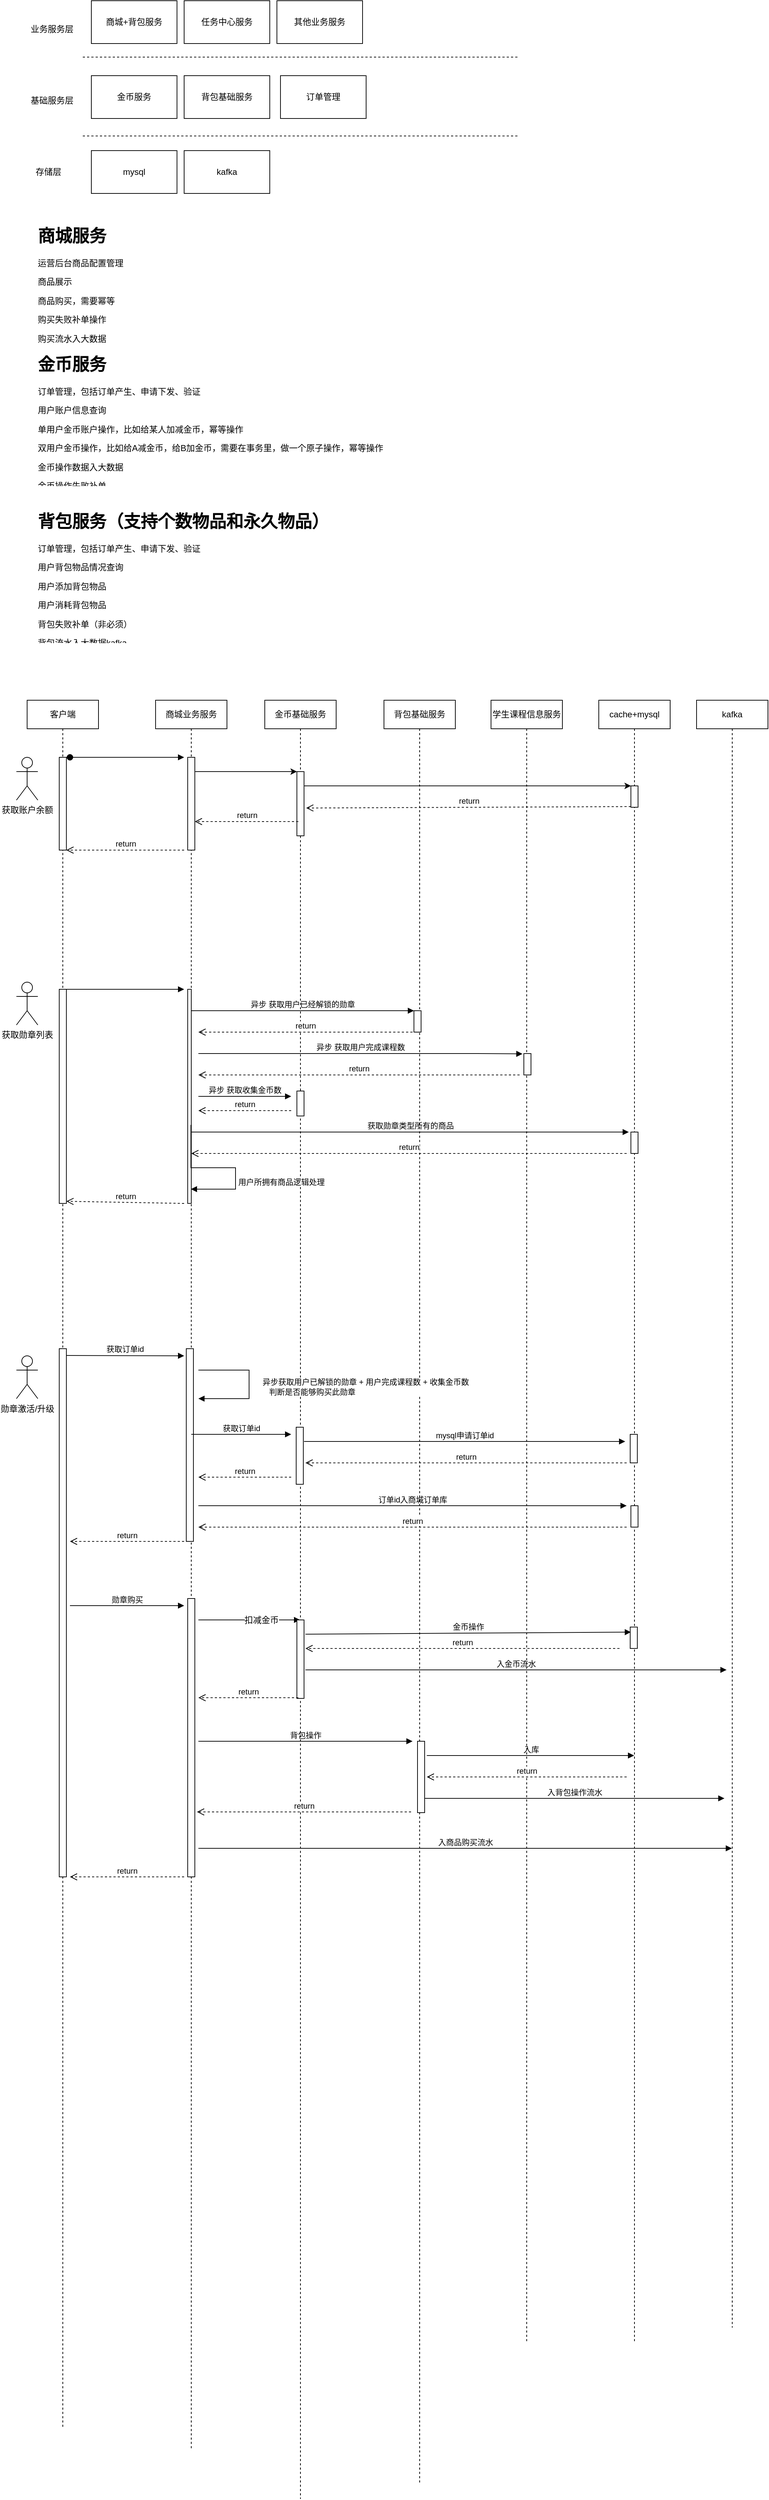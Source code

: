 <mxfile version="10.6.7" type="github"><diagram id="Jo1-Ku6HpwBgavtEXRWx" name="Page-1"><mxGraphModel dx="2258" dy="796" grid="1" gridSize="10" guides="1" tooltips="1" connect="1" arrows="1" fold="1" page="1" pageScale="1" pageWidth="827" pageHeight="1169" math="0" shadow="0"><root><mxCell id="0"/><mxCell id="1" parent="0"/><mxCell id="JztJerfm16Y7FvsG_e-f-1" value="商城+背包服务" style="rounded=0;whiteSpace=wrap;html=1;" parent="1" vertex="1"><mxGeometry x="120" y="280" width="120" height="60" as="geometry"/></mxCell><mxCell id="JztJerfm16Y7FvsG_e-f-9" value="任务中心服务" style="rounded=0;whiteSpace=wrap;html=1;" parent="1" vertex="1"><mxGeometry x="250" y="280" width="120" height="60" as="geometry"/></mxCell><mxCell id="JztJerfm16Y7FvsG_e-f-14" value="订单管理" style="rounded=0;whiteSpace=wrap;html=1;" parent="1" vertex="1"><mxGeometry x="385" y="385" width="120" height="60" as="geometry"/></mxCell><mxCell id="JztJerfm16Y7FvsG_e-f-16" value="kafka" style="rounded=0;whiteSpace=wrap;html=1;" parent="1" vertex="1"><mxGeometry x="250" y="490" width="120" height="60" as="geometry"/></mxCell><mxCell id="JztJerfm16Y7FvsG_e-f-17" value="mysql" style="rounded=0;whiteSpace=wrap;html=1;" parent="1" vertex="1"><mxGeometry x="120" y="490" width="120" height="60" as="geometry"/></mxCell><mxCell id="JztJerfm16Y7FvsG_e-f-19" value="其他业务服务" style="rounded=0;whiteSpace=wrap;html=1;" parent="1" vertex="1"><mxGeometry x="380" y="280" width="120" height="60" as="geometry"/></mxCell><mxCell id="JztJerfm16Y7FvsG_e-f-21" value="" style="endArrow=none;dashed=1;html=1;" parent="1" edge="1"><mxGeometry width="50" height="50" relative="1" as="geometry"><mxPoint x="108" y="359" as="sourcePoint"/><mxPoint x="718" y="359" as="targetPoint"/></mxGeometry></mxCell><mxCell id="JztJerfm16Y7FvsG_e-f-22" value="" style="endArrow=none;dashed=1;html=1;" parent="1" edge="1"><mxGeometry width="50" height="50" relative="1" as="geometry"><mxPoint x="108" y="469.5" as="sourcePoint"/><mxPoint x="718" y="469.5" as="targetPoint"/></mxGeometry></mxCell><mxCell id="JztJerfm16Y7FvsG_e-f-23" value="业务服务层" style="text;html=1;strokeColor=none;fillColor=none;align=center;verticalAlign=middle;whiteSpace=wrap;rounded=0;" parent="1" vertex="1"><mxGeometry x="30" y="310" width="70" height="20" as="geometry"/></mxCell><mxCell id="JztJerfm16Y7FvsG_e-f-24" value="基础服务层" style="text;html=1;strokeColor=none;fillColor=none;align=center;verticalAlign=middle;whiteSpace=wrap;rounded=0;" parent="1" vertex="1"><mxGeometry x="30" y="410" width="70" height="20" as="geometry"/></mxCell><mxCell id="JztJerfm16Y7FvsG_e-f-25" value="存储层" style="text;html=1;strokeColor=none;fillColor=none;align=center;verticalAlign=middle;whiteSpace=wrap;rounded=0;" parent="1" vertex="1"><mxGeometry x="40" y="510" width="40" height="20" as="geometry"/></mxCell><mxCell id="JztJerfm16Y7FvsG_e-f-26" value="金币服务" style="rounded=0;whiteSpace=wrap;html=1;" parent="1" vertex="1"><mxGeometry x="120" y="385" width="120" height="60" as="geometry"/></mxCell><mxCell id="JztJerfm16Y7FvsG_e-f-27" value="背包基础服务" style="rounded=0;whiteSpace=wrap;html=1;" parent="1" vertex="1"><mxGeometry x="250" y="385" width="120" height="60" as="geometry"/></mxCell><mxCell id="JztJerfm16Y7FvsG_e-f-28" value="&lt;h1&gt;商城服务&lt;/h1&gt;&lt;p&gt;运营后台商品配置管理&lt;/p&gt;&lt;p&gt;商品展示&lt;/p&gt;&lt;p&gt;&lt;span&gt;商品购买，需要幂等&lt;/span&gt;&lt;br&gt;&lt;/p&gt;&lt;p&gt;购买失败补单操作&lt;/p&gt;&lt;p&gt;购买流水入大数据&lt;/p&gt;" style="text;html=1;strokeColor=none;fillColor=none;spacing=5;spacingTop=-20;whiteSpace=wrap;overflow=hidden;rounded=0;" parent="1" vertex="1"><mxGeometry x="40" y="590" width="690" height="180" as="geometry"/></mxCell><mxCell id="JztJerfm16Y7FvsG_e-f-29" value="&lt;h1&gt;金币服务&lt;/h1&gt;&lt;p&gt;订单管理，包括订单产生、申请下发、验证&lt;/p&gt;&lt;p&gt;用户账户信息查询&lt;/p&gt;&lt;p&gt;单用户金币账户操作，比如给某人加减金币，幂等操作&lt;/p&gt;&lt;p&gt;&lt;span&gt;双用户金币操作，比如给A减金币，给B加金币，需要在事务里，做一个原子操作，幂等操作&amp;nbsp;&lt;/span&gt;&lt;/p&gt;&lt;p&gt;金币操作数据入大数据&lt;/p&gt;&lt;p&gt;金币操作失败补单&lt;/p&gt;" style="text;html=1;strokeColor=none;fillColor=none;spacing=5;spacingTop=-20;whiteSpace=wrap;overflow=hidden;rounded=0;" parent="1" vertex="1"><mxGeometry x="40" y="770" width="690" height="190" as="geometry"/></mxCell><mxCell id="JztJerfm16Y7FvsG_e-f-30" value="&lt;h1&gt;背包服务（支持个数物品和永久物品）&lt;/h1&gt;&lt;p&gt;订单管理，包括订单产生、申请下发、验证&lt;/p&gt;&lt;p&gt;用户背包物品情况查询&lt;/p&gt;&lt;p&gt;用户添加背包物品&lt;/p&gt;&lt;p&gt;用户消耗背包物品&lt;/p&gt;&lt;p&gt;背包失败补单（非必须）&lt;/p&gt;&lt;p&gt;背包流水入大数据kafka&lt;/p&gt;&lt;p&gt;&lt;br&gt;&lt;/p&gt;&lt;p&gt;&lt;br&gt;&lt;/p&gt;&lt;p&gt;&lt;br&gt;&lt;/p&gt;&lt;p&gt;&lt;br&gt;&lt;/p&gt;&lt;p&gt;&lt;br&gt;&lt;/p&gt;" style="text;html=1;strokeColor=none;fillColor=none;spacing=5;spacingTop=-20;whiteSpace=wrap;overflow=hidden;rounded=0;" parent="1" vertex="1"><mxGeometry x="40" y="990" width="690" height="190" as="geometry"/></mxCell><mxCell id="2O02HmC3KdekM-h6w7u2-1" value="商城业务服务" style="shape=umlLifeline;perimeter=lifelinePerimeter;whiteSpace=wrap;html=1;container=1;collapsible=0;recursiveResize=0;outlineConnect=0;" vertex="1" parent="1"><mxGeometry x="210" y="1260" width="100" height="2450" as="geometry"/></mxCell><mxCell id="2O02HmC3KdekM-h6w7u2-13" value="" style="html=1;points=[];perimeter=orthogonalPerimeter;" vertex="1" parent="2O02HmC3KdekM-h6w7u2-1"><mxGeometry x="45" y="80" width="10" height="130" as="geometry"/></mxCell><mxCell id="2O02HmC3KdekM-h6w7u2-42" value="" style="html=1;points=[];perimeter=orthogonalPerimeter;" vertex="1" parent="2O02HmC3KdekM-h6w7u2-1"><mxGeometry x="45" y="405" width="5" height="300" as="geometry"/></mxCell><mxCell id="2O02HmC3KdekM-h6w7u2-47" value="异步 获取用户已经解锁的勋章" style="html=1;verticalAlign=bottom;endArrow=block;" edge="1" parent="2O02HmC3KdekM-h6w7u2-1" target="2O02HmC3KdekM-h6w7u2-43"><mxGeometry width="80" relative="1" as="geometry"><mxPoint x="50" y="435" as="sourcePoint"/><mxPoint x="130" y="435" as="targetPoint"/></mxGeometry></mxCell><mxCell id="2O02HmC3KdekM-h6w7u2-53" value="异步 获取用户完成课程数" style="html=1;verticalAlign=bottom;endArrow=block;entryX=-0.2;entryY=0.017;entryDx=0;entryDy=0;entryPerimeter=0;" edge="1" parent="2O02HmC3KdekM-h6w7u2-1" target="2O02HmC3KdekM-h6w7u2-49"><mxGeometry width="80" relative="1" as="geometry"><mxPoint x="60" y="495" as="sourcePoint"/><mxPoint x="140" y="495" as="targetPoint"/><Array as="points"><mxPoint x="460" y="495"/></Array></mxGeometry></mxCell><mxCell id="2O02HmC3KdekM-h6w7u2-55" value="异步 获取收集金币数" style="html=1;verticalAlign=bottom;endArrow=block;" edge="1" parent="2O02HmC3KdekM-h6w7u2-1"><mxGeometry width="80" relative="1" as="geometry"><mxPoint x="60" y="555" as="sourcePoint"/><mxPoint x="190" y="555" as="targetPoint"/></mxGeometry></mxCell><mxCell id="2O02HmC3KdekM-h6w7u2-64" value="获取勋章类型所有的商品" style="html=1;verticalAlign=bottom;endArrow=block;" edge="1" parent="2O02HmC3KdekM-h6w7u2-1"><mxGeometry width="80" relative="1" as="geometry"><mxPoint x="50" y="605" as="sourcePoint"/><mxPoint x="663" y="605" as="targetPoint"/></mxGeometry></mxCell><mxCell id="2O02HmC3KdekM-h6w7u2-74" value="" style="html=1;points=[];perimeter=orthogonalPerimeter;" vertex="1" parent="2O02HmC3KdekM-h6w7u2-1"><mxGeometry x="43" y="908.5" width="10" height="270" as="geometry"/></mxCell><mxCell id="2O02HmC3KdekM-h6w7u2-84" value="获取订单id" style="html=1;verticalAlign=bottom;endArrow=block;" edge="1" parent="2O02HmC3KdekM-h6w7u2-1"><mxGeometry width="80" relative="1" as="geometry"><mxPoint x="50" y="1028.5" as="sourcePoint"/><mxPoint x="190" y="1028.5" as="targetPoint"/></mxGeometry></mxCell><mxCell id="2O02HmC3KdekM-h6w7u2-88" value="" style="html=1;points=[];perimeter=orthogonalPerimeter;" vertex="1" parent="2O02HmC3KdekM-h6w7u2-1"><mxGeometry x="45" y="1258.5" width="10" height="390" as="geometry"/></mxCell><mxCell id="2O02HmC3KdekM-h6w7u2-90" value="" style="html=1;verticalAlign=bottom;endArrow=block;" edge="1" parent="2O02HmC3KdekM-h6w7u2-1"><mxGeometry x="-0.018" y="20" width="80" relative="1" as="geometry"><mxPoint x="60" y="1288.5" as="sourcePoint"/><mxPoint x="202.5" y="1288.5" as="targetPoint"/><Array as="points"><mxPoint x="130" y="1288.5"/></Array><mxPoint as="offset"/></mxGeometry></mxCell><mxCell id="2O02HmC3KdekM-h6w7u2-108" value="扣减金币" style="text;html=1;resizable=0;points=[];align=center;verticalAlign=middle;labelBackgroundColor=#ffffff;" vertex="1" connectable="0" parent="2O02HmC3KdekM-h6w7u2-90"><mxGeometry x="0.235" relative="1" as="geometry"><mxPoint as="offset"/></mxGeometry></mxCell><mxCell id="2O02HmC3KdekM-h6w7u2-100" value="订单id入商城订单库" style="html=1;verticalAlign=bottom;endArrow=block;" edge="1" parent="2O02HmC3KdekM-h6w7u2-1"><mxGeometry width="80" relative="1" as="geometry"><mxPoint x="60" y="1128.5" as="sourcePoint"/><mxPoint x="660" y="1128.5" as="targetPoint"/></mxGeometry></mxCell><mxCell id="2O02HmC3KdekM-h6w7u2-117" value="背包操作" style="html=1;verticalAlign=bottom;endArrow=block;" edge="1" parent="2O02HmC3KdekM-h6w7u2-1"><mxGeometry width="80" relative="1" as="geometry"><mxPoint x="60" y="1458.5" as="sourcePoint"/><mxPoint x="360" y="1458.5" as="targetPoint"/></mxGeometry></mxCell><mxCell id="2O02HmC3KdekM-h6w7u2-122" value="入商品购买流水" style="html=1;verticalAlign=bottom;endArrow=block;" edge="1" parent="2O02HmC3KdekM-h6w7u2-1"><mxGeometry width="80" relative="1" as="geometry"><mxPoint x="60" y="1608.5" as="sourcePoint"/><mxPoint x="807.5" y="1608.5" as="targetPoint"/></mxGeometry></mxCell><mxCell id="2O02HmC3KdekM-h6w7u2-3" value="kafka" style="shape=umlLifeline;perimeter=lifelinePerimeter;whiteSpace=wrap;html=1;container=1;collapsible=0;recursiveResize=0;outlineConnect=0;" vertex="1" parent="1"><mxGeometry x="968" y="1260" width="100" height="2280" as="geometry"/></mxCell><mxCell id="2O02HmC3KdekM-h6w7u2-5" value="cache+mysql" style="shape=umlLifeline;perimeter=lifelinePerimeter;whiteSpace=wrap;html=1;container=1;collapsible=0;recursiveResize=0;outlineConnect=0;" vertex="1" parent="1"><mxGeometry x="831" y="1260" width="100" height="2300" as="geometry"/></mxCell><mxCell id="2O02HmC3KdekM-h6w7u2-33" value="" style="html=1;points=[];perimeter=orthogonalPerimeter;" vertex="1" parent="2O02HmC3KdekM-h6w7u2-5"><mxGeometry x="45" y="120" width="10" height="30" as="geometry"/></mxCell><mxCell id="2O02HmC3KdekM-h6w7u2-63" value="" style="html=1;points=[];perimeter=orthogonalPerimeter;" vertex="1" parent="2O02HmC3KdekM-h6w7u2-5"><mxGeometry x="45" y="605" width="10" height="30" as="geometry"/></mxCell><mxCell id="2O02HmC3KdekM-h6w7u2-80" value="" style="html=1;points=[];perimeter=orthogonalPerimeter;" vertex="1" parent="2O02HmC3KdekM-h6w7u2-5"><mxGeometry x="44" y="1028.5" width="10" height="40" as="geometry"/></mxCell><mxCell id="2O02HmC3KdekM-h6w7u2-102" value="" style="html=1;points=[];perimeter=orthogonalPerimeter;" vertex="1" parent="2O02HmC3KdekM-h6w7u2-5"><mxGeometry x="45" y="1128.5" width="10" height="30" as="geometry"/></mxCell><mxCell id="2O02HmC3KdekM-h6w7u2-104" value="" style="html=1;points=[];perimeter=orthogonalPerimeter;" vertex="1" parent="2O02HmC3KdekM-h6w7u2-5"><mxGeometry x="44" y="1298.5" width="10" height="30" as="geometry"/></mxCell><mxCell id="2O02HmC3KdekM-h6w7u2-6" value="背包基础服务" style="shape=umlLifeline;perimeter=lifelinePerimeter;whiteSpace=wrap;html=1;container=1;collapsible=0;recursiveResize=0;outlineConnect=0;" vertex="1" parent="1"><mxGeometry x="530" y="1260" width="100" height="2500" as="geometry"/></mxCell><mxCell id="2O02HmC3KdekM-h6w7u2-43" value="" style="html=1;points=[];perimeter=orthogonalPerimeter;" vertex="1" parent="2O02HmC3KdekM-h6w7u2-6"><mxGeometry x="42" y="435" width="10" height="30" as="geometry"/></mxCell><mxCell id="2O02HmC3KdekM-h6w7u2-107" value="" style="html=1;points=[];perimeter=orthogonalPerimeter;" vertex="1" parent="2O02HmC3KdekM-h6w7u2-6"><mxGeometry x="47" y="1458.5" width="10" height="100" as="geometry"/></mxCell><mxCell id="2O02HmC3KdekM-h6w7u2-118" value="入库" style="html=1;verticalAlign=bottom;endArrow=block;" edge="1" parent="2O02HmC3KdekM-h6w7u2-6"><mxGeometry width="80" relative="1" as="geometry"><mxPoint x="60" y="1478.5" as="sourcePoint"/><mxPoint x="350.5" y="1478.5" as="targetPoint"/></mxGeometry></mxCell><mxCell id="2O02HmC3KdekM-h6w7u2-7" value="金币基础服务" style="shape=umlLifeline;perimeter=lifelinePerimeter;whiteSpace=wrap;html=1;container=1;collapsible=0;recursiveResize=0;outlineConnect=0;" vertex="1" parent="1"><mxGeometry x="363" y="1260" width="100" height="2520" as="geometry"/></mxCell><mxCell id="2O02HmC3KdekM-h6w7u2-19" value="" style="html=1;points=[];perimeter=orthogonalPerimeter;" vertex="1" parent="2O02HmC3KdekM-h6w7u2-7"><mxGeometry x="45" y="100" width="10" height="90" as="geometry"/></mxCell><mxCell id="2O02HmC3KdekM-h6w7u2-56" value="" style="html=1;points=[];perimeter=orthogonalPerimeter;" vertex="1" parent="2O02HmC3KdekM-h6w7u2-7"><mxGeometry x="45" y="547.5" width="10" height="35" as="geometry"/></mxCell><mxCell id="2O02HmC3KdekM-h6w7u2-78" value="" style="html=1;points=[];perimeter=orthogonalPerimeter;" vertex="1" parent="2O02HmC3KdekM-h6w7u2-7"><mxGeometry x="44" y="1018.5" width="10" height="80" as="geometry"/></mxCell><mxCell id="2O02HmC3KdekM-h6w7u2-106" value="" style="html=1;points=[];perimeter=orthogonalPerimeter;" vertex="1" parent="2O02HmC3KdekM-h6w7u2-7"><mxGeometry x="45" y="1288.5" width="10" height="110" as="geometry"/></mxCell><mxCell id="2O02HmC3KdekM-h6w7u2-114" value="金币操作" style="html=1;verticalAlign=bottom;endArrow=block;entryX=0.1;entryY=0.236;entryDx=0;entryDy=0;entryPerimeter=0;" edge="1" parent="2O02HmC3KdekM-h6w7u2-7" target="2O02HmC3KdekM-h6w7u2-104"><mxGeometry width="80" relative="1" as="geometry"><mxPoint x="57" y="1308.5" as="sourcePoint"/><mxPoint x="137" y="1308.5" as="targetPoint"/></mxGeometry></mxCell><mxCell id="2O02HmC3KdekM-h6w7u2-116" value="入金币流水" style="html=1;verticalAlign=bottom;endArrow=block;" edge="1" parent="2O02HmC3KdekM-h6w7u2-7"><mxGeometry width="80" relative="1" as="geometry"><mxPoint x="57" y="1358.5" as="sourcePoint"/><mxPoint x="647" y="1358.5" as="targetPoint"/></mxGeometry></mxCell><mxCell id="2O02HmC3KdekM-h6w7u2-8" value="客户端" style="shape=umlLifeline;perimeter=lifelinePerimeter;whiteSpace=wrap;html=1;container=1;collapsible=0;recursiveResize=0;outlineConnect=0;" vertex="1" parent="1"><mxGeometry x="30" y="1260" width="100" height="2420" as="geometry"/></mxCell><mxCell id="2O02HmC3KdekM-h6w7u2-10" value="" style="html=1;points=[];perimeter=orthogonalPerimeter;" vertex="1" parent="2O02HmC3KdekM-h6w7u2-8"><mxGeometry x="45" y="80" width="10" height="130" as="geometry"/></mxCell><mxCell id="2O02HmC3KdekM-h6w7u2-16" value="" style="html=1;verticalAlign=bottom;startArrow=oval;startFill=1;endArrow=block;startSize=8;" edge="1" parent="2O02HmC3KdekM-h6w7u2-8"><mxGeometry width="60" relative="1" as="geometry"><mxPoint x="60" y="80" as="sourcePoint"/><mxPoint x="220" y="80" as="targetPoint"/></mxGeometry></mxCell><mxCell id="2O02HmC3KdekM-h6w7u2-40" value="" style="html=1;points=[];perimeter=orthogonalPerimeter;" vertex="1" parent="2O02HmC3KdekM-h6w7u2-8"><mxGeometry x="45" y="405" width="10" height="300" as="geometry"/></mxCell><mxCell id="2O02HmC3KdekM-h6w7u2-44" value="" style="html=1;verticalAlign=bottom;endArrow=block;" edge="1" parent="2O02HmC3KdekM-h6w7u2-8"><mxGeometry width="80" relative="1" as="geometry"><mxPoint x="50" y="405" as="sourcePoint"/><mxPoint x="220" y="405" as="targetPoint"/></mxGeometry></mxCell><mxCell id="2O02HmC3KdekM-h6w7u2-67" value="" style="html=1;points=[];perimeter=orthogonalPerimeter;" vertex="1" parent="2O02HmC3KdekM-h6w7u2-8"><mxGeometry x="45" y="908.5" width="10" height="740" as="geometry"/></mxCell><mxCell id="2O02HmC3KdekM-h6w7u2-89" value="勋章购买" style="html=1;verticalAlign=bottom;endArrow=block;" edge="1" parent="2O02HmC3KdekM-h6w7u2-8"><mxGeometry width="80" relative="1" as="geometry"><mxPoint x="60" y="1268.5" as="sourcePoint"/><mxPoint x="220" y="1268.5" as="targetPoint"/></mxGeometry></mxCell><mxCell id="2O02HmC3KdekM-h6w7u2-9" value="获取账户余额" style="shape=umlActor;verticalLabelPosition=bottom;labelBackgroundColor=#ffffff;verticalAlign=top;html=1;" vertex="1" parent="1"><mxGeometry x="15" y="1340" width="30" height="60" as="geometry"/></mxCell><mxCell id="2O02HmC3KdekM-h6w7u2-20" value="" style="edgeStyle=orthogonalEdgeStyle;rounded=0;orthogonalLoop=1;jettySize=auto;html=1;" edge="1" parent="1" source="2O02HmC3KdekM-h6w7u2-13" target="2O02HmC3KdekM-h6w7u2-19"><mxGeometry relative="1" as="geometry"><Array as="points"><mxPoint x="340" y="1360"/><mxPoint x="340" y="1360"/></Array></mxGeometry></mxCell><mxCell id="2O02HmC3KdekM-h6w7u2-34" value="" style="edgeStyle=orthogonalEdgeStyle;rounded=0;orthogonalLoop=1;jettySize=auto;html=1;" edge="1" parent="1" source="2O02HmC3KdekM-h6w7u2-19" target="2O02HmC3KdekM-h6w7u2-33"><mxGeometry relative="1" as="geometry"><Array as="points"><mxPoint x="620" y="1380"/><mxPoint x="620" y="1380"/></Array></mxGeometry></mxCell><mxCell id="2O02HmC3KdekM-h6w7u2-35" value="return" style="html=1;verticalAlign=bottom;endArrow=open;dashed=1;endSize=8;entryX=1.3;entryY=0.567;entryDx=0;entryDy=0;entryPerimeter=0;exitX=0;exitY=0.967;exitDx=0;exitDy=0;exitPerimeter=0;" edge="1" parent="1" source="2O02HmC3KdekM-h6w7u2-33" target="2O02HmC3KdekM-h6w7u2-19"><mxGeometry relative="1" as="geometry"><mxPoint x="870" y="1405" as="sourcePoint"/><mxPoint x="660" y="1410" as="targetPoint"/></mxGeometry></mxCell><mxCell id="2O02HmC3KdekM-h6w7u2-38" value="return" style="html=1;verticalAlign=bottom;endArrow=open;dashed=1;endSize=8;" edge="1" parent="1" target="2O02HmC3KdekM-h6w7u2-13"><mxGeometry relative="1" as="geometry"><mxPoint x="410" y="1430" as="sourcePoint"/><mxPoint x="290" y="1426" as="targetPoint"/></mxGeometry></mxCell><mxCell id="2O02HmC3KdekM-h6w7u2-39" value="return" style="html=1;verticalAlign=bottom;endArrow=open;dashed=1;endSize=8;" edge="1" parent="1" target="2O02HmC3KdekM-h6w7u2-10"><mxGeometry relative="1" as="geometry"><mxPoint x="250" y="1470" as="sourcePoint"/><mxPoint x="275" y="1440" as="targetPoint"/><Array as="points"><mxPoint x="200" y="1470"/></Array></mxGeometry></mxCell><mxCell id="2O02HmC3KdekM-h6w7u2-41" value="获取勋章列表" style="shape=umlActor;verticalLabelPosition=bottom;labelBackgroundColor=#ffffff;verticalAlign=top;html=1;" vertex="1" parent="1"><mxGeometry x="15" y="1655" width="30" height="60" as="geometry"/></mxCell><mxCell id="2O02HmC3KdekM-h6w7u2-48" value="学生课程信息服务" style="shape=umlLifeline;perimeter=lifelinePerimeter;whiteSpace=wrap;html=1;container=1;collapsible=0;recursiveResize=0;outlineConnect=0;" vertex="1" parent="1"><mxGeometry x="680" y="1260" width="100" height="2300" as="geometry"/></mxCell><mxCell id="2O02HmC3KdekM-h6w7u2-49" value="" style="html=1;points=[];perimeter=orthogonalPerimeter;" vertex="1" parent="2O02HmC3KdekM-h6w7u2-48"><mxGeometry x="46" y="495" width="10" height="30" as="geometry"/></mxCell><mxCell id="2O02HmC3KdekM-h6w7u2-52" value="return" style="html=1;verticalAlign=bottom;endArrow=open;dashed=1;endSize=8;" edge="1" parent="1"><mxGeometry relative="1" as="geometry"><mxPoint x="570" y="1725" as="sourcePoint"/><mxPoint x="270" y="1725" as="targetPoint"/></mxGeometry></mxCell><mxCell id="2O02HmC3KdekM-h6w7u2-54" value="return" style="html=1;verticalAlign=bottom;endArrow=open;dashed=1;endSize=8;" edge="1" parent="1"><mxGeometry relative="1" as="geometry"><mxPoint x="720" y="1785" as="sourcePoint"/><mxPoint x="270" y="1785" as="targetPoint"/></mxGeometry></mxCell><mxCell id="2O02HmC3KdekM-h6w7u2-57" value="return" style="html=1;verticalAlign=bottom;endArrow=open;dashed=1;endSize=8;" edge="1" parent="1"><mxGeometry relative="1" as="geometry"><mxPoint x="400" y="1835" as="sourcePoint"/><mxPoint x="270" y="1835" as="targetPoint"/></mxGeometry></mxCell><mxCell id="2O02HmC3KdekM-h6w7u2-62" value="用户所拥有商品逻辑处理" style="edgeStyle=orthogonalEdgeStyle;html=1;align=left;spacingLeft=2;endArrow=block;rounded=0;" edge="1" parent="1"><mxGeometry x="0.324" relative="1" as="geometry"><mxPoint x="259.5" y="1855" as="sourcePoint"/><Array as="points"><mxPoint x="260" y="1915"/><mxPoint x="322" y="1915"/><mxPoint x="322" y="1945"/></Array><mxPoint x="259.5" y="1945" as="targetPoint"/><mxPoint as="offset"/></mxGeometry></mxCell><mxCell id="2O02HmC3KdekM-h6w7u2-65" value="return" style="html=1;verticalAlign=bottom;endArrow=open;dashed=1;endSize=8;" edge="1" parent="1"><mxGeometry relative="1" as="geometry"><mxPoint x="870" y="1895" as="sourcePoint"/><mxPoint x="260" y="1895" as="targetPoint"/></mxGeometry></mxCell><mxCell id="2O02HmC3KdekM-h6w7u2-66" value="return" style="html=1;verticalAlign=bottom;endArrow=open;dashed=1;endSize=8;" edge="1" parent="1"><mxGeometry relative="1" as="geometry"><mxPoint x="250" y="1965" as="sourcePoint"/><mxPoint x="85" y="1962" as="targetPoint"/></mxGeometry></mxCell><mxCell id="2O02HmC3KdekM-h6w7u2-68" value="勋章激活/升级" style="shape=umlActor;verticalLabelPosition=bottom;labelBackgroundColor=#ffffff;verticalAlign=top;html=1;" vertex="1" parent="1"><mxGeometry x="15" y="2178.5" width="30" height="60" as="geometry"/></mxCell><mxCell id="2O02HmC3KdekM-h6w7u2-73" value="获取订单id" style="html=1;verticalAlign=bottom;endArrow=block;" edge="1" parent="1"><mxGeometry width="80" relative="1" as="geometry"><mxPoint x="85" y="2178" as="sourcePoint"/><mxPoint x="250" y="2178.5" as="targetPoint"/></mxGeometry></mxCell><mxCell id="2O02HmC3KdekM-h6w7u2-81" value="mysql申请订单id&lt;br&gt;" style="html=1;verticalAlign=bottom;endArrow=block;" edge="1" parent="1"><mxGeometry width="80" relative="1" as="geometry"><mxPoint x="418" y="2298.5" as="sourcePoint"/><mxPoint x="868" y="2298.5" as="targetPoint"/><Array as="points"><mxPoint x="640" y="2298.5"/></Array></mxGeometry></mxCell><mxCell id="2O02HmC3KdekM-h6w7u2-83" value="异步获取用户已解锁的勋章 + 用户完成课程数 + 收集金币数&lt;br&gt;&amp;nbsp; &amp;nbsp;判断是否能够购买此勋章&lt;br&gt;" style="edgeStyle=orthogonalEdgeStyle;html=1;align=left;spacingLeft=2;endArrow=block;rounded=0;" edge="1" parent="1"><mxGeometry x="-0.297" y="-13" relative="1" as="geometry"><mxPoint x="270" y="2198.5" as="sourcePoint"/><Array as="points"><mxPoint x="341" y="2198.5"/><mxPoint x="341" y="2238.5"/><mxPoint x="270" y="2238.5"/></Array><mxPoint x="270" y="2238.5" as="targetPoint"/><mxPoint x="22" y="10" as="offset"/></mxGeometry></mxCell><mxCell id="2O02HmC3KdekM-h6w7u2-85" value="return" style="html=1;verticalAlign=bottom;endArrow=open;dashed=1;endSize=8;" edge="1" parent="1"><mxGeometry relative="1" as="geometry"><mxPoint x="870" y="2328.5" as="sourcePoint"/><mxPoint x="420" y="2328.5" as="targetPoint"/></mxGeometry></mxCell><mxCell id="2O02HmC3KdekM-h6w7u2-86" value="return" style="html=1;verticalAlign=bottom;endArrow=open;dashed=1;endSize=8;" edge="1" parent="1"><mxGeometry relative="1" as="geometry"><mxPoint x="400" y="2348.5" as="sourcePoint"/><mxPoint x="270" y="2348.5" as="targetPoint"/></mxGeometry></mxCell><mxCell id="2O02HmC3KdekM-h6w7u2-87" value="return" style="html=1;verticalAlign=bottom;endArrow=open;dashed=1;endSize=8;" edge="1" parent="1"><mxGeometry relative="1" as="geometry"><mxPoint x="250" y="2438.5" as="sourcePoint"/><mxPoint x="90" y="2438.5" as="targetPoint"/></mxGeometry></mxCell><mxCell id="2O02HmC3KdekM-h6w7u2-103" value="return" style="html=1;verticalAlign=bottom;endArrow=open;dashed=1;endSize=8;" edge="1" parent="1"><mxGeometry relative="1" as="geometry"><mxPoint x="870" y="2418.5" as="sourcePoint"/><mxPoint x="270" y="2418.5" as="targetPoint"/></mxGeometry></mxCell><mxCell id="2O02HmC3KdekM-h6w7u2-113" value="return" style="html=1;verticalAlign=bottom;endArrow=open;dashed=1;endSize=8;exitX=0.47;exitY=0.46;exitDx=0;exitDy=0;exitPerimeter=0;" edge="1" parent="1"><mxGeometry relative="1" as="geometry"><mxPoint x="410" y="2657.5" as="sourcePoint"/><mxPoint x="270" y="2657.5" as="targetPoint"/></mxGeometry></mxCell><mxCell id="2O02HmC3KdekM-h6w7u2-115" value="return" style="html=1;verticalAlign=bottom;endArrow=open;dashed=1;endSize=8;" edge="1" parent="1"><mxGeometry relative="1" as="geometry"><mxPoint x="860" y="2588.5" as="sourcePoint"/><mxPoint x="420" y="2588.5" as="targetPoint"/></mxGeometry></mxCell><mxCell id="2O02HmC3KdekM-h6w7u2-119" value="return" style="html=1;verticalAlign=bottom;endArrow=open;dashed=1;endSize=8;" edge="1" parent="1"><mxGeometry relative="1" as="geometry"><mxPoint x="870" y="2768.5" as="sourcePoint"/><mxPoint x="590" y="2768.5" as="targetPoint"/></mxGeometry></mxCell><mxCell id="2O02HmC3KdekM-h6w7u2-120" value="return" style="html=1;verticalAlign=bottom;endArrow=open;dashed=1;endSize=8;" edge="1" parent="1"><mxGeometry relative="1" as="geometry"><mxPoint x="568" y="2817.5" as="sourcePoint"/><mxPoint x="268" y="2817.5" as="targetPoint"/></mxGeometry></mxCell><mxCell id="2O02HmC3KdekM-h6w7u2-121" value="入背包操作流水" style="html=1;verticalAlign=bottom;endArrow=block;" edge="1" parent="1"><mxGeometry width="80" relative="1" as="geometry"><mxPoint x="587" y="2798.5" as="sourcePoint"/><mxPoint x="1007" y="2798.5" as="targetPoint"/></mxGeometry></mxCell><mxCell id="2O02HmC3KdekM-h6w7u2-123" value="return" style="html=1;verticalAlign=bottom;endArrow=open;dashed=1;endSize=8;" edge="1" parent="1"><mxGeometry relative="1" as="geometry"><mxPoint x="250" y="2908.5" as="sourcePoint"/><mxPoint x="90" y="2908.5" as="targetPoint"/></mxGeometry></mxCell></root></mxGraphModel></diagram></mxfile>